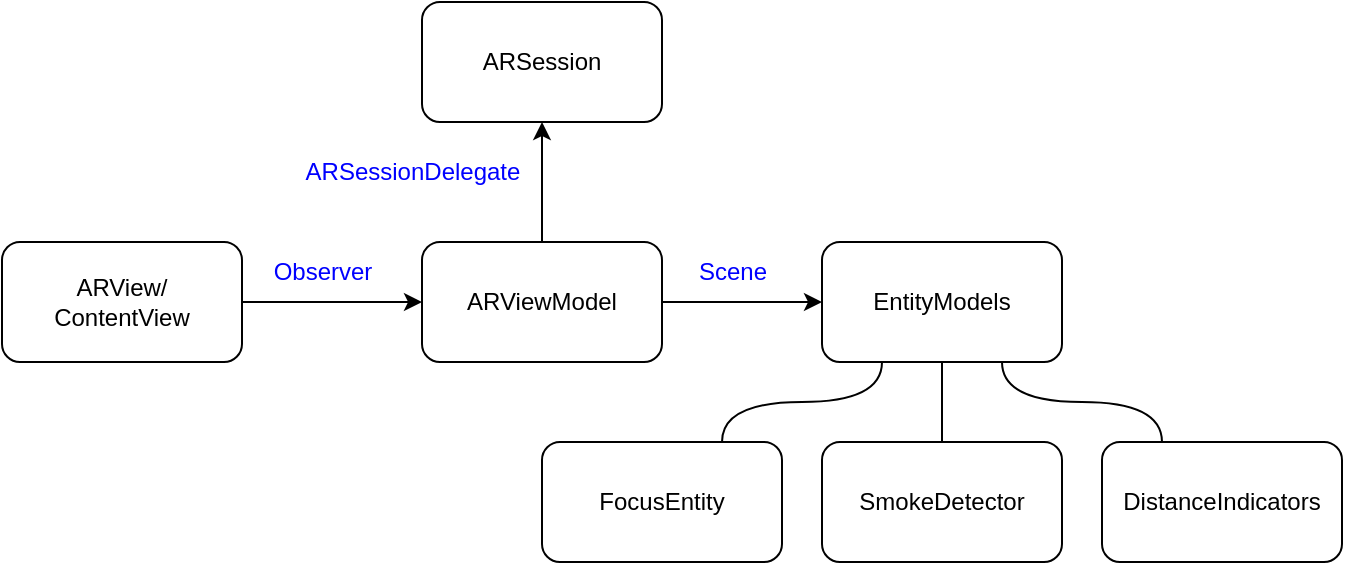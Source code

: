 <mxfile version="26.0.15">
  <diagram name="Seite-1" id="9vJdxZURc0VIwFPbBaw4">
    <mxGraphModel dx="925" dy="476" grid="1" gridSize="10" guides="1" tooltips="1" connect="1" arrows="1" fold="1" page="1" pageScale="1" pageWidth="827" pageHeight="1169" math="0" shadow="0">
      <root>
        <mxCell id="0" />
        <mxCell id="1" parent="0" />
        <mxCell id="EfiDl4dNKSc0IvjRuqJi-12" style="edgeStyle=orthogonalEdgeStyle;rounded=0;orthogonalLoop=1;jettySize=auto;html=1;" edge="1" parent="1" source="EfiDl4dNKSc0IvjRuqJi-1" target="EfiDl4dNKSc0IvjRuqJi-3">
          <mxGeometry relative="1" as="geometry" />
        </mxCell>
        <mxCell id="EfiDl4dNKSc0IvjRuqJi-20" style="edgeStyle=orthogonalEdgeStyle;rounded=0;orthogonalLoop=1;jettySize=auto;html=1;entryX=0.5;entryY=1;entryDx=0;entryDy=0;" edge="1" parent="1" source="EfiDl4dNKSc0IvjRuqJi-1" target="EfiDl4dNKSc0IvjRuqJi-18">
          <mxGeometry relative="1" as="geometry" />
        </mxCell>
        <mxCell id="EfiDl4dNKSc0IvjRuqJi-1" value="ARViewModel" style="rounded=1;whiteSpace=wrap;html=1;" vertex="1" parent="1">
          <mxGeometry x="340" y="350" width="120" height="60" as="geometry" />
        </mxCell>
        <mxCell id="EfiDl4dNKSc0IvjRuqJi-14" style="edgeStyle=orthogonalEdgeStyle;rounded=0;orthogonalLoop=1;jettySize=auto;html=1;entryX=0;entryY=0.5;entryDx=0;entryDy=0;" edge="1" parent="1" source="EfiDl4dNKSc0IvjRuqJi-2" target="EfiDl4dNKSc0IvjRuqJi-1">
          <mxGeometry relative="1" as="geometry" />
        </mxCell>
        <mxCell id="EfiDl4dNKSc0IvjRuqJi-2" value="ARView/&lt;div&gt;ContentView&lt;/div&gt;" style="rounded=1;whiteSpace=wrap;html=1;" vertex="1" parent="1">
          <mxGeometry x="130" y="350" width="120" height="60" as="geometry" />
        </mxCell>
        <mxCell id="EfiDl4dNKSc0IvjRuqJi-3" value="EntityModels" style="rounded=1;whiteSpace=wrap;html=1;" vertex="1" parent="1">
          <mxGeometry x="540" y="350" width="120" height="60" as="geometry" />
        </mxCell>
        <mxCell id="EfiDl4dNKSc0IvjRuqJi-15" value="&lt;font color=&quot;#0000ff&quot;&gt;Observer&lt;/font&gt;" style="text;html=1;align=center;verticalAlign=middle;resizable=0;points=[];autosize=1;strokeColor=none;fillColor=none;" vertex="1" parent="1">
          <mxGeometry x="255" y="350" width="70" height="30" as="geometry" />
        </mxCell>
        <mxCell id="EfiDl4dNKSc0IvjRuqJi-17" value="&lt;font style=&quot;color: rgb(0, 0, 255);&quot;&gt;Scene&lt;/font&gt;" style="text;html=1;align=center;verticalAlign=middle;resizable=0;points=[];autosize=1;strokeColor=none;fillColor=none;" vertex="1" parent="1">
          <mxGeometry x="465" y="350" width="60" height="30" as="geometry" />
        </mxCell>
        <mxCell id="EfiDl4dNKSc0IvjRuqJi-18" value="ARSession" style="rounded=1;whiteSpace=wrap;html=1;" vertex="1" parent="1">
          <mxGeometry x="340" y="230" width="120" height="60" as="geometry" />
        </mxCell>
        <mxCell id="EfiDl4dNKSc0IvjRuqJi-21" value="&lt;font style=&quot;color: rgb(0, 0, 255);&quot;&gt;ARSessionDelegate&lt;/font&gt;" style="text;html=1;align=center;verticalAlign=middle;resizable=0;points=[];autosize=1;strokeColor=none;fillColor=none;" vertex="1" parent="1">
          <mxGeometry x="270" y="300" width="130" height="30" as="geometry" />
        </mxCell>
        <mxCell id="EfiDl4dNKSc0IvjRuqJi-25" style="edgeStyle=orthogonalEdgeStyle;rounded=0;orthogonalLoop=1;jettySize=auto;html=1;entryX=0.5;entryY=1;entryDx=0;entryDy=0;endArrow=none;startFill=0;" edge="1" parent="1" source="EfiDl4dNKSc0IvjRuqJi-22" target="EfiDl4dNKSc0IvjRuqJi-3">
          <mxGeometry relative="1" as="geometry" />
        </mxCell>
        <mxCell id="EfiDl4dNKSc0IvjRuqJi-22" value="SmokeDetector" style="rounded=1;whiteSpace=wrap;html=1;" vertex="1" parent="1">
          <mxGeometry x="540" y="450" width="120" height="60" as="geometry" />
        </mxCell>
        <mxCell id="EfiDl4dNKSc0IvjRuqJi-27" style="edgeStyle=orthogonalEdgeStyle;rounded=0;orthogonalLoop=1;jettySize=auto;html=1;entryX=0.75;entryY=1;entryDx=0;entryDy=0;exitX=0.25;exitY=0;exitDx=0;exitDy=0;endArrow=none;startFill=0;curved=1;" edge="1" parent="1" source="EfiDl4dNKSc0IvjRuqJi-23" target="EfiDl4dNKSc0IvjRuqJi-3">
          <mxGeometry relative="1" as="geometry" />
        </mxCell>
        <mxCell id="EfiDl4dNKSc0IvjRuqJi-23" value="DistanceIndicators" style="rounded=1;whiteSpace=wrap;html=1;" vertex="1" parent="1">
          <mxGeometry x="680" y="450" width="120" height="60" as="geometry" />
        </mxCell>
        <mxCell id="EfiDl4dNKSc0IvjRuqJi-26" style="edgeStyle=orthogonalEdgeStyle;rounded=0;orthogonalLoop=1;jettySize=auto;html=1;entryX=0.25;entryY=1;entryDx=0;entryDy=0;exitX=0.75;exitY=0;exitDx=0;exitDy=0;endArrow=none;startFill=0;curved=1;" edge="1" parent="1" source="EfiDl4dNKSc0IvjRuqJi-24" target="EfiDl4dNKSc0IvjRuqJi-3">
          <mxGeometry relative="1" as="geometry" />
        </mxCell>
        <mxCell id="EfiDl4dNKSc0IvjRuqJi-24" value="FocusEntity" style="rounded=1;whiteSpace=wrap;html=1;" vertex="1" parent="1">
          <mxGeometry x="400" y="450" width="120" height="60" as="geometry" />
        </mxCell>
      </root>
    </mxGraphModel>
  </diagram>
</mxfile>
